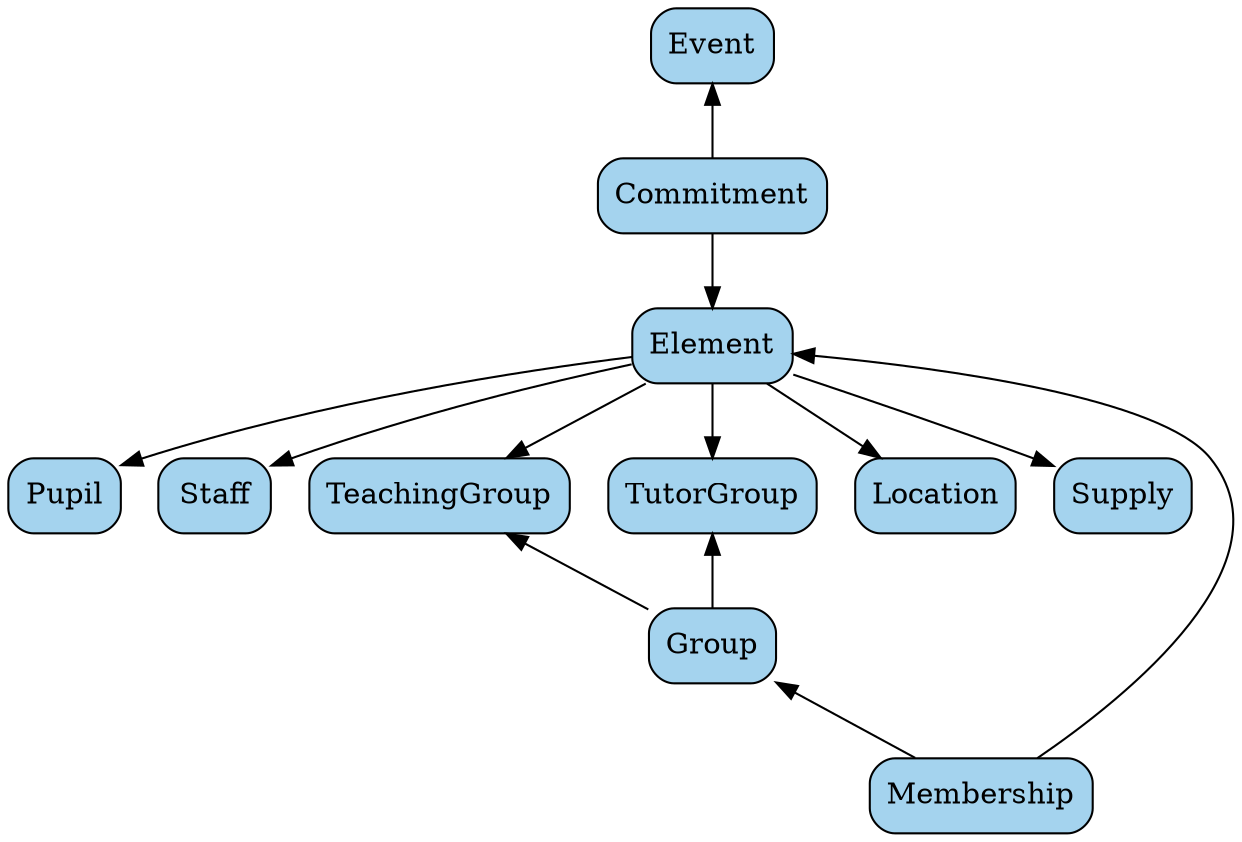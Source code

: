 digraph models {
  rankdir=TB;
  node [shape=box, style="filled,rounded", fillcolor=lightskyblue2];

    "Element"       -> "Pupil";
    "Element"       -> "Staff";
    "Element"       -> "TeachingGroup";
    "Element"       -> "TutorGroup";
    "Element"       -> "Location";
    "Element"       -> "Supply";
    "Element"       -> "Membership" [dir=back];
    "Group"         -> "Membership" [dir=back];
    "TutorGroup"    -> "Group" [dir=back];
    "TeachingGroup" -> "Group" [dir=back];
    "Commitment"    -> "Element";
    "Event"         -> "Commitment" [dir=back];
}